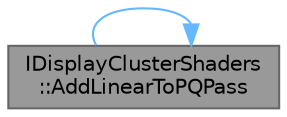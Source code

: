 digraph "IDisplayClusterShaders::AddLinearToPQPass"
{
 // INTERACTIVE_SVG=YES
 // LATEX_PDF_SIZE
  bgcolor="transparent";
  edge [fontname=Helvetica,fontsize=10,labelfontname=Helvetica,labelfontsize=10];
  node [fontname=Helvetica,fontsize=10,shape=box,height=0.2,width=0.4];
  rankdir="LR";
  Node1 [id="Node000001",label="IDisplayClusterShaders\l::AddLinearToPQPass",height=0.2,width=0.4,color="gray40", fillcolor="grey60", style="filled", fontcolor="black",tooltip="Adds Linear-To-PQ encoding pass."];
  Node1 -> Node1 [id="edge1_Node000001_Node000001",color="steelblue1",style="solid",tooltip=" "];
}
